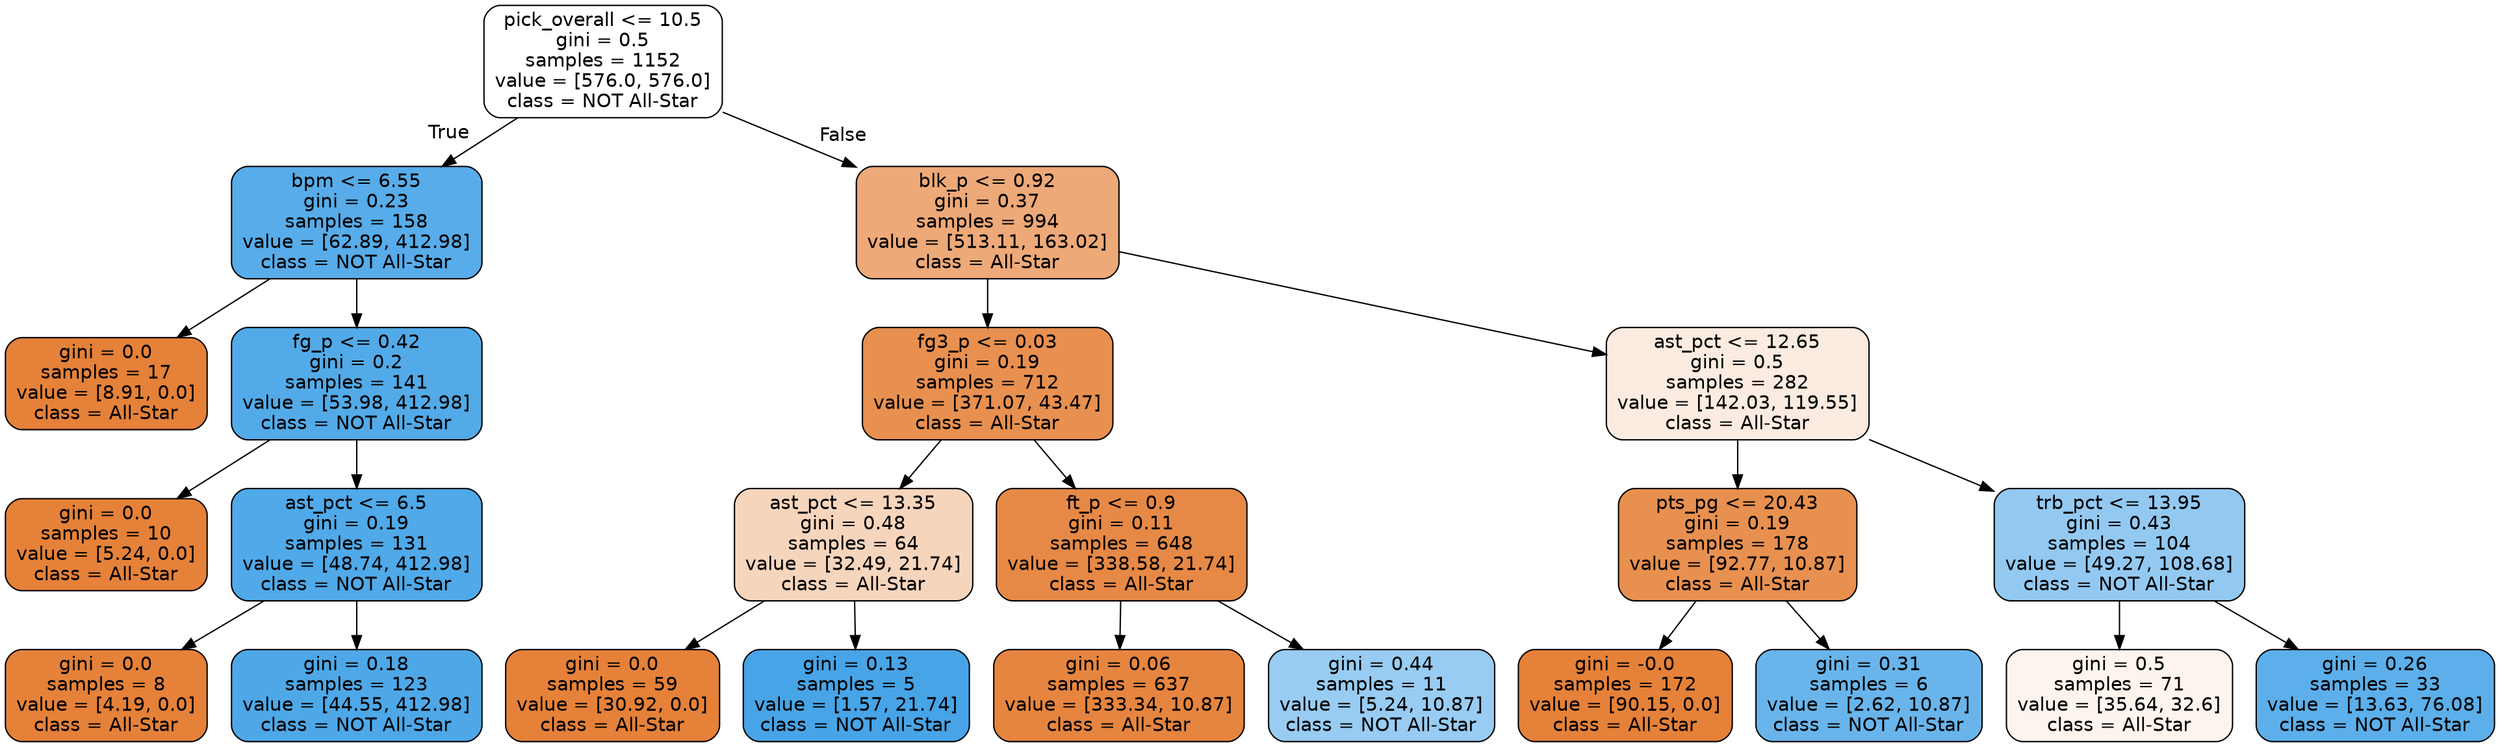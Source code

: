 digraph Tree {
node [shape=box, style="filled, rounded", color="black", fontname=helvetica] ;
edge [fontname=helvetica] ;
0 [label="pick_overall <= 10.5\ngini = 0.5\nsamples = 1152\nvalue = [576.0, 576.0]\nclass = NOT All-Star", fillcolor="#ffffff"] ;
1 [label="bpm <= 6.55\ngini = 0.23\nsamples = 158\nvalue = [62.89, 412.98]\nclass = NOT All-Star", fillcolor="#57ace9"] ;
0 -> 1 [labeldistance=2.5, labelangle=45, headlabel="True"] ;
2 [label="gini = 0.0\nsamples = 17\nvalue = [8.91, 0.0]\nclass = All-Star", fillcolor="#e58139"] ;
1 -> 2 ;
3 [label="fg_p <= 0.42\ngini = 0.2\nsamples = 141\nvalue = [53.98, 412.98]\nclass = NOT All-Star", fillcolor="#53aae8"] ;
1 -> 3 ;
4 [label="gini = 0.0\nsamples = 10\nvalue = [5.24, 0.0]\nclass = All-Star", fillcolor="#e58139"] ;
3 -> 4 ;
5 [label="ast_pct <= 6.5\ngini = 0.19\nsamples = 131\nvalue = [48.74, 412.98]\nclass = NOT All-Star", fillcolor="#50a9e8"] ;
3 -> 5 ;
6 [label="gini = 0.0\nsamples = 8\nvalue = [4.19, 0.0]\nclass = All-Star", fillcolor="#e58139"] ;
5 -> 6 ;
7 [label="gini = 0.18\nsamples = 123\nvalue = [44.55, 412.98]\nclass = NOT All-Star", fillcolor="#4ea8e8"] ;
5 -> 7 ;
8 [label="blk_p <= 0.92\ngini = 0.37\nsamples = 994\nvalue = [513.11, 163.02]\nclass = All-Star", fillcolor="#eda978"] ;
0 -> 8 [labeldistance=2.5, labelangle=-45, headlabel="False"] ;
9 [label="fg3_p <= 0.03\ngini = 0.19\nsamples = 712\nvalue = [371.07, 43.47]\nclass = All-Star", fillcolor="#e89050"] ;
8 -> 9 ;
10 [label="ast_pct <= 13.35\ngini = 0.48\nsamples = 64\nvalue = [32.49, 21.74]\nclass = All-Star", fillcolor="#f6d5bd"] ;
9 -> 10 ;
11 [label="gini = 0.0\nsamples = 59\nvalue = [30.92, 0.0]\nclass = All-Star", fillcolor="#e58139"] ;
10 -> 11 ;
12 [label="gini = 0.13\nsamples = 5\nvalue = [1.57, 21.74]\nclass = NOT All-Star", fillcolor="#47a4e7"] ;
10 -> 12 ;
13 [label="ft_p <= 0.9\ngini = 0.11\nsamples = 648\nvalue = [338.58, 21.74]\nclass = All-Star", fillcolor="#e78946"] ;
9 -> 13 ;
14 [label="gini = 0.06\nsamples = 637\nvalue = [333.34, 10.87]\nclass = All-Star", fillcolor="#e6853f"] ;
13 -> 14 ;
15 [label="gini = 0.44\nsamples = 11\nvalue = [5.24, 10.87]\nclass = NOT All-Star", fillcolor="#98ccf2"] ;
13 -> 15 ;
16 [label="ast_pct <= 12.65\ngini = 0.5\nsamples = 282\nvalue = [142.03, 119.55]\nclass = All-Star", fillcolor="#fbebe0"] ;
8 -> 16 ;
17 [label="pts_pg <= 20.43\ngini = 0.19\nsamples = 178\nvalue = [92.77, 10.87]\nclass = All-Star", fillcolor="#e89050"] ;
16 -> 17 ;
18 [label="gini = -0.0\nsamples = 172\nvalue = [90.15, 0.0]\nclass = All-Star", fillcolor="#e58139"] ;
17 -> 18 ;
19 [label="gini = 0.31\nsamples = 6\nvalue = [2.62, 10.87]\nclass = NOT All-Star", fillcolor="#69b5eb"] ;
17 -> 19 ;
20 [label="trb_pct <= 13.95\ngini = 0.43\nsamples = 104\nvalue = [49.27, 108.68]\nclass = NOT All-Star", fillcolor="#93c9f1"] ;
16 -> 20 ;
21 [label="gini = 0.5\nsamples = 71\nvalue = [35.64, 32.6]\nclass = All-Star", fillcolor="#fdf4ee"] ;
20 -> 21 ;
22 [label="gini = 0.26\nsamples = 33\nvalue = [13.63, 76.08]\nclass = NOT All-Star", fillcolor="#5cafea"] ;
20 -> 22 ;
}